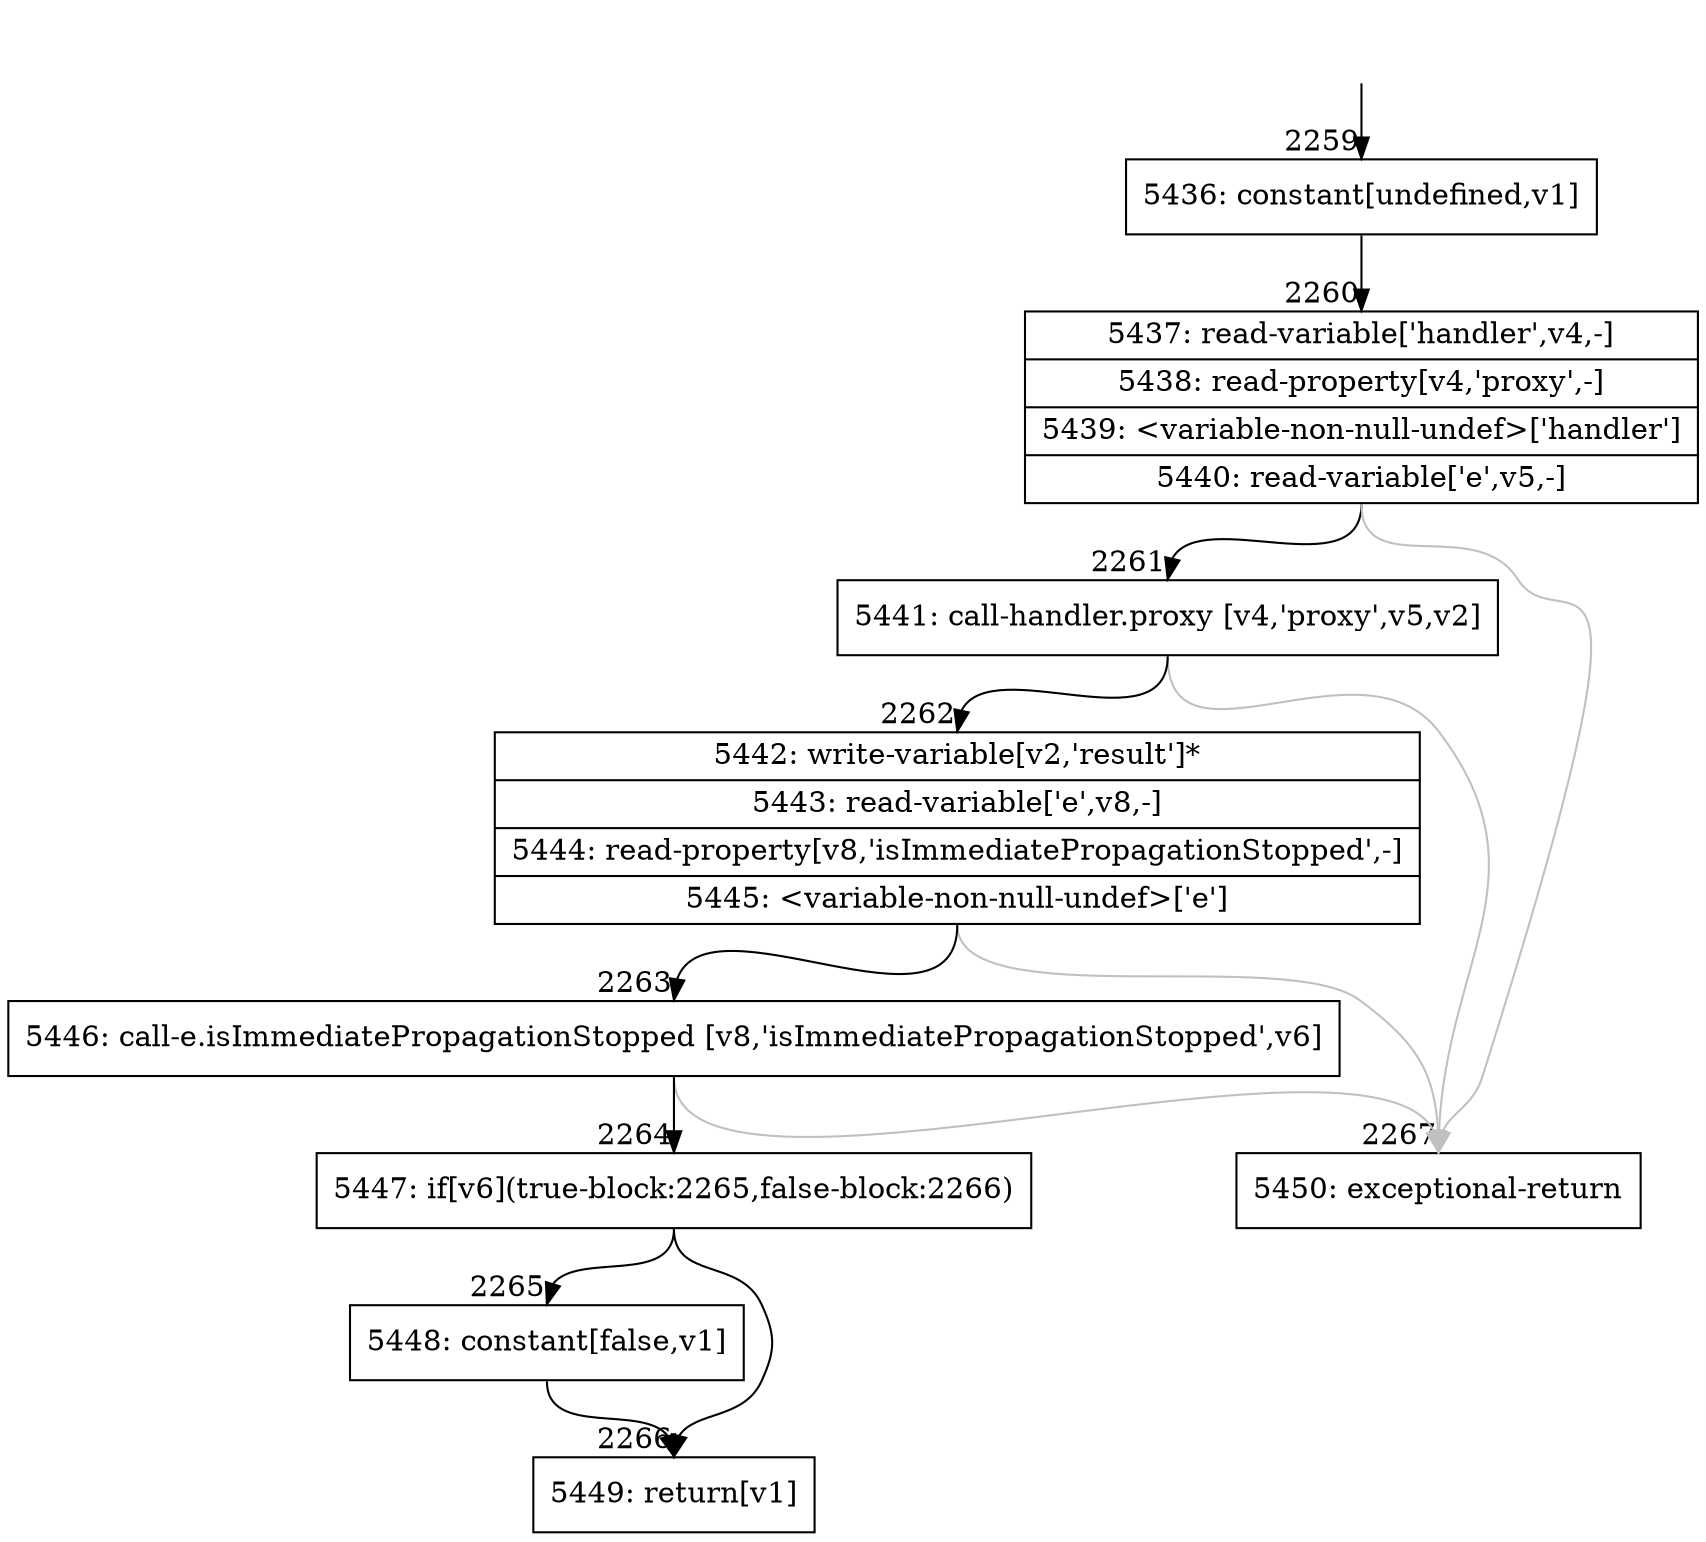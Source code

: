 digraph {
rankdir="TD"
BB_entry207[shape=none,label=""];
BB_entry207 -> BB2259 [tailport=s, headport=n, headlabel="    2259"]
BB2259 [shape=record label="{5436: constant[undefined,v1]}" ] 
BB2259 -> BB2260 [tailport=s, headport=n, headlabel="      2260"]
BB2260 [shape=record label="{5437: read-variable['handler',v4,-]|5438: read-property[v4,'proxy',-]|5439: \<variable-non-null-undef\>['handler']|5440: read-variable['e',v5,-]}" ] 
BB2260 -> BB2261 [tailport=s, headport=n, headlabel="      2261"]
BB2260 -> BB2267 [tailport=s, headport=n, color=gray, headlabel="      2267"]
BB2261 [shape=record label="{5441: call-handler.proxy [v4,'proxy',v5,v2]}" ] 
BB2261 -> BB2262 [tailport=s, headport=n, headlabel="      2262"]
BB2261 -> BB2267 [tailport=s, headport=n, color=gray]
BB2262 [shape=record label="{5442: write-variable[v2,'result']*|5443: read-variable['e',v8,-]|5444: read-property[v8,'isImmediatePropagationStopped',-]|5445: \<variable-non-null-undef\>['e']}" ] 
BB2262 -> BB2263 [tailport=s, headport=n, headlabel="      2263"]
BB2262 -> BB2267 [tailport=s, headport=n, color=gray]
BB2263 [shape=record label="{5446: call-e.isImmediatePropagationStopped [v8,'isImmediatePropagationStopped',v6]}" ] 
BB2263 -> BB2264 [tailport=s, headport=n, headlabel="      2264"]
BB2263 -> BB2267 [tailport=s, headport=n, color=gray]
BB2264 [shape=record label="{5447: if[v6](true-block:2265,false-block:2266)}" ] 
BB2264 -> BB2265 [tailport=s, headport=n, headlabel="      2265"]
BB2264 -> BB2266 [tailport=s, headport=n, headlabel="      2266"]
BB2265 [shape=record label="{5448: constant[false,v1]}" ] 
BB2265 -> BB2266 [tailport=s, headport=n]
BB2266 [shape=record label="{5449: return[v1]}" ] 
BB2267 [shape=record label="{5450: exceptional-return}" ] 
//#$~ 1130
}
